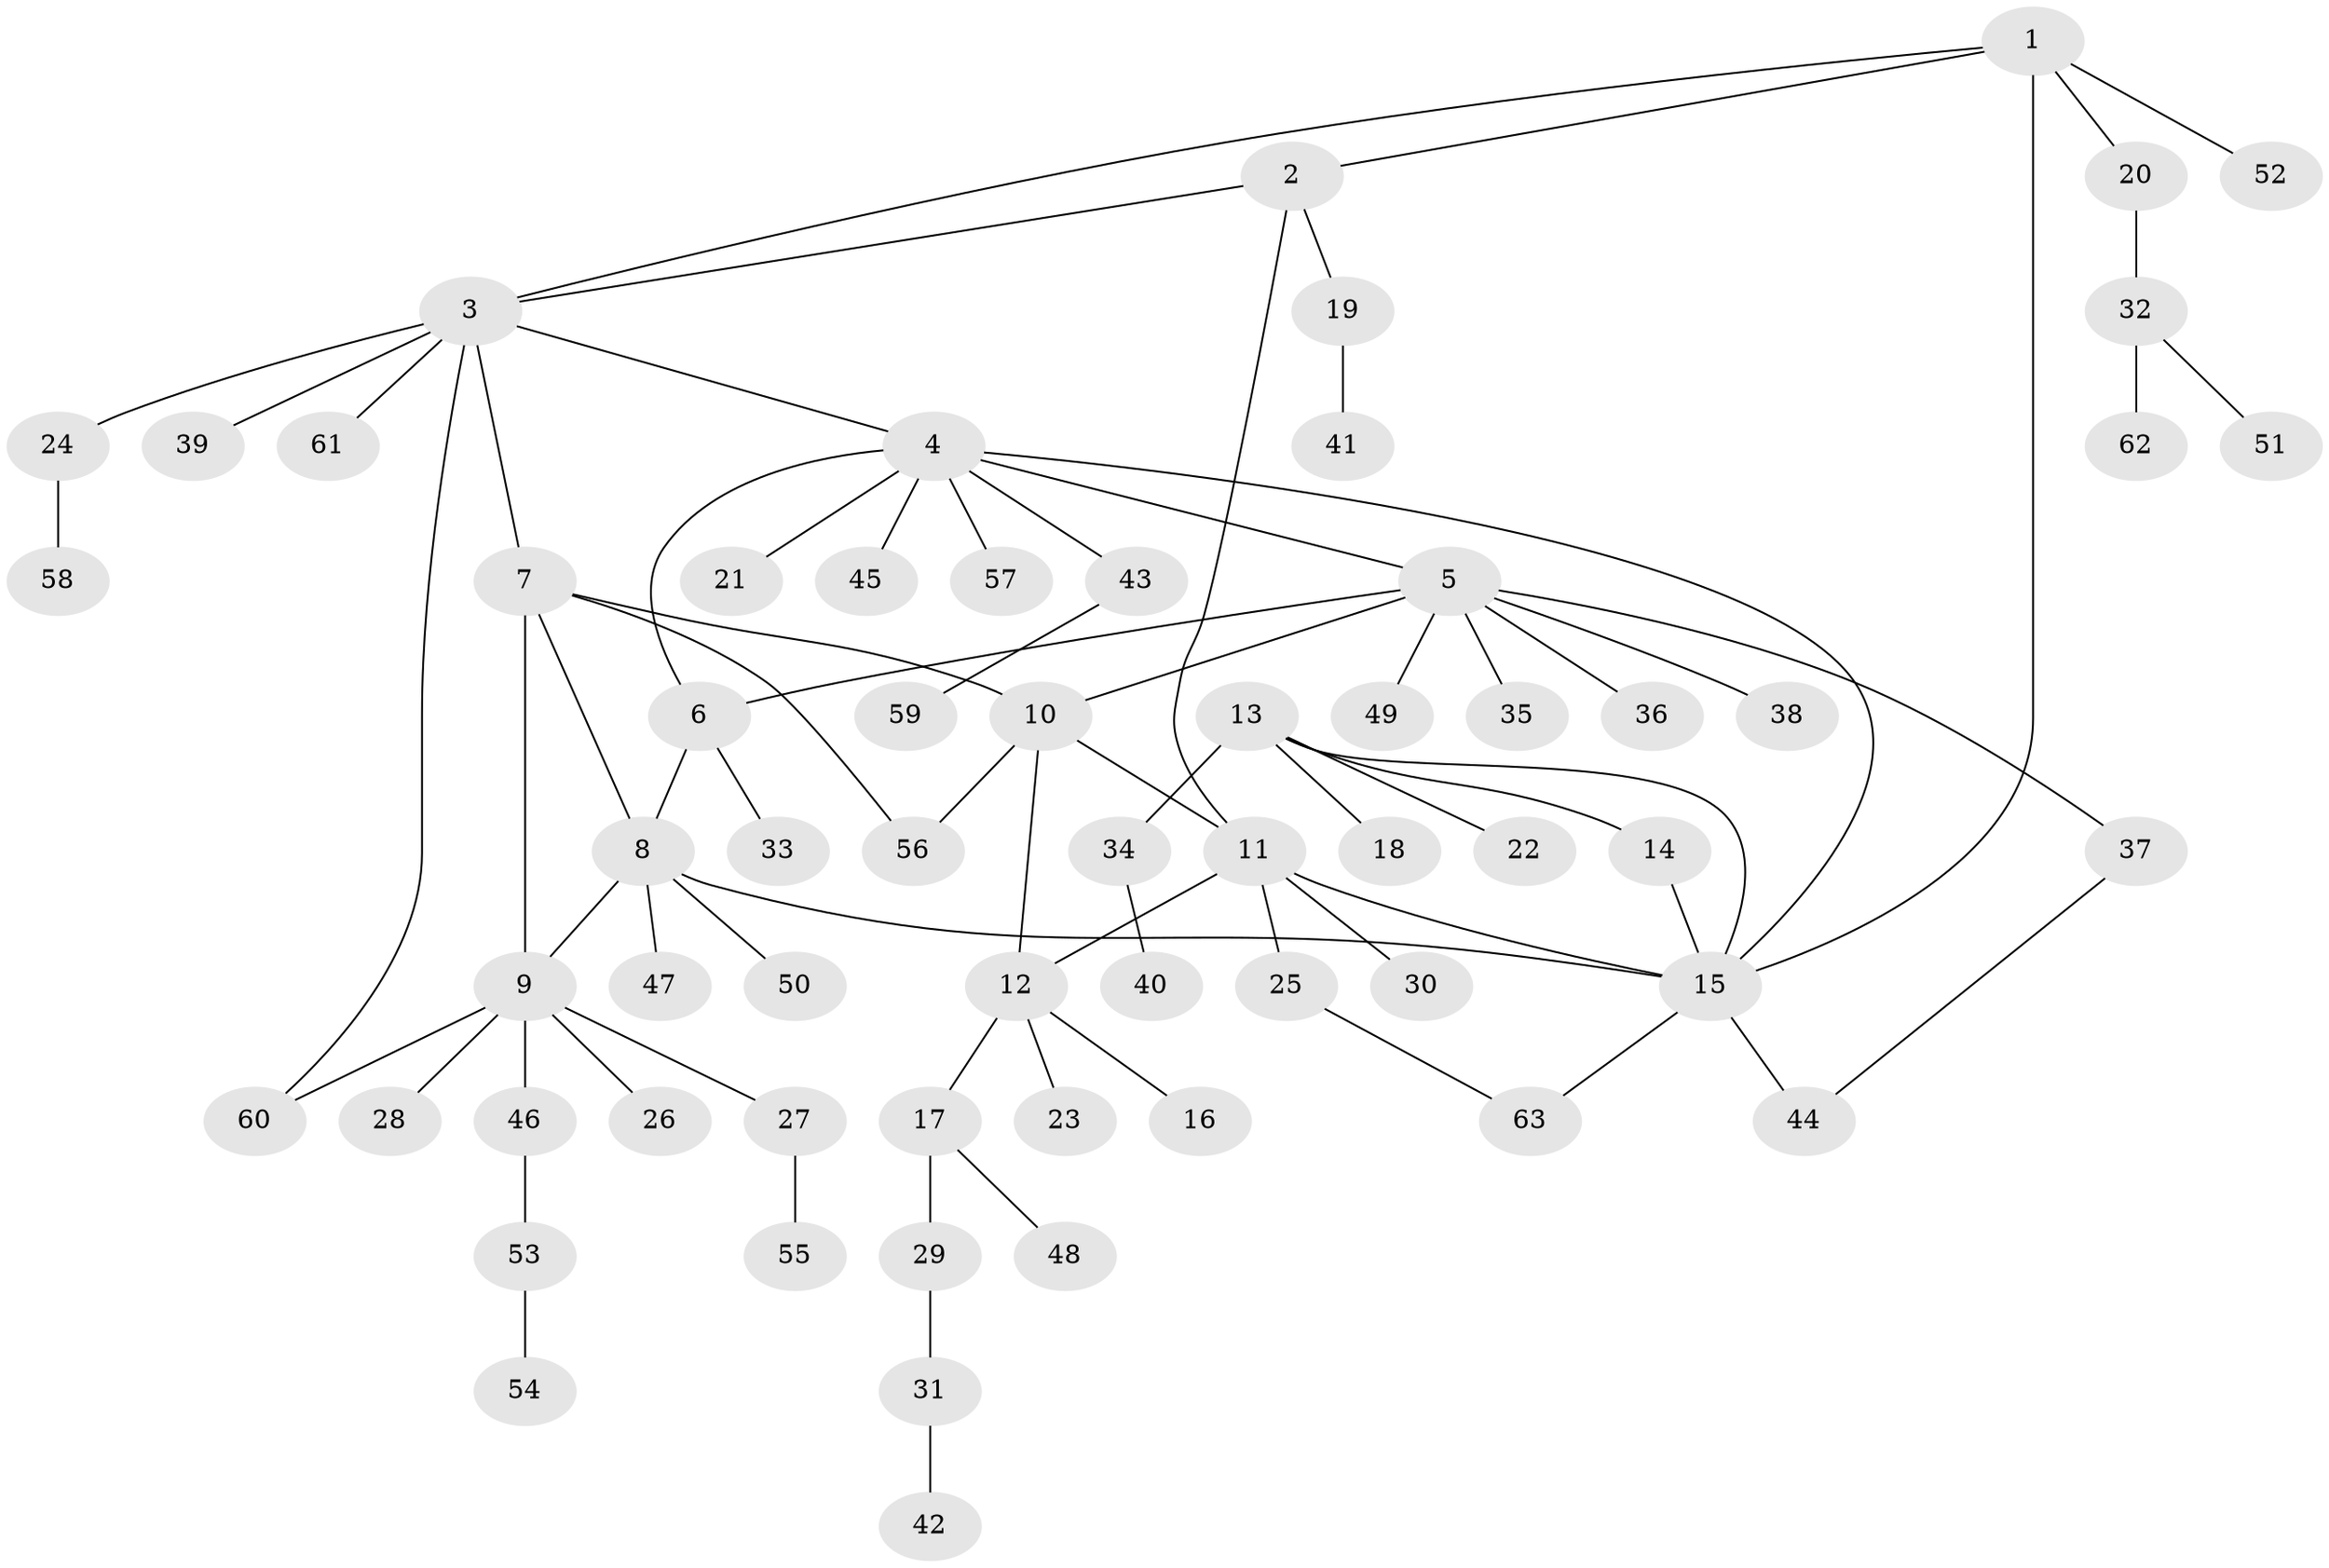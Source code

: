 // Generated by graph-tools (version 1.1) at 2025/15/03/09/25 04:15:49]
// undirected, 63 vertices, 77 edges
graph export_dot {
graph [start="1"]
  node [color=gray90,style=filled];
  1;
  2;
  3;
  4;
  5;
  6;
  7;
  8;
  9;
  10;
  11;
  12;
  13;
  14;
  15;
  16;
  17;
  18;
  19;
  20;
  21;
  22;
  23;
  24;
  25;
  26;
  27;
  28;
  29;
  30;
  31;
  32;
  33;
  34;
  35;
  36;
  37;
  38;
  39;
  40;
  41;
  42;
  43;
  44;
  45;
  46;
  47;
  48;
  49;
  50;
  51;
  52;
  53;
  54;
  55;
  56;
  57;
  58;
  59;
  60;
  61;
  62;
  63;
  1 -- 2;
  1 -- 3;
  1 -- 15;
  1 -- 20;
  1 -- 52;
  2 -- 3;
  2 -- 11;
  2 -- 19;
  3 -- 4;
  3 -- 7;
  3 -- 24;
  3 -- 39;
  3 -- 60;
  3 -- 61;
  4 -- 5;
  4 -- 6;
  4 -- 15;
  4 -- 21;
  4 -- 43;
  4 -- 45;
  4 -- 57;
  5 -- 6;
  5 -- 10;
  5 -- 35;
  5 -- 36;
  5 -- 37;
  5 -- 38;
  5 -- 49;
  6 -- 8;
  6 -- 33;
  7 -- 8;
  7 -- 9;
  7 -- 10;
  7 -- 56;
  8 -- 9;
  8 -- 15;
  8 -- 47;
  8 -- 50;
  9 -- 26;
  9 -- 27;
  9 -- 28;
  9 -- 46;
  9 -- 60;
  10 -- 11;
  10 -- 12;
  10 -- 56;
  11 -- 12;
  11 -- 15;
  11 -- 25;
  11 -- 30;
  12 -- 16;
  12 -- 17;
  12 -- 23;
  13 -- 14;
  13 -- 15;
  13 -- 18;
  13 -- 22;
  13 -- 34;
  14 -- 15;
  15 -- 44;
  15 -- 63;
  17 -- 29;
  17 -- 48;
  19 -- 41;
  20 -- 32;
  24 -- 58;
  25 -- 63;
  27 -- 55;
  29 -- 31;
  31 -- 42;
  32 -- 51;
  32 -- 62;
  34 -- 40;
  37 -- 44;
  43 -- 59;
  46 -- 53;
  53 -- 54;
}
